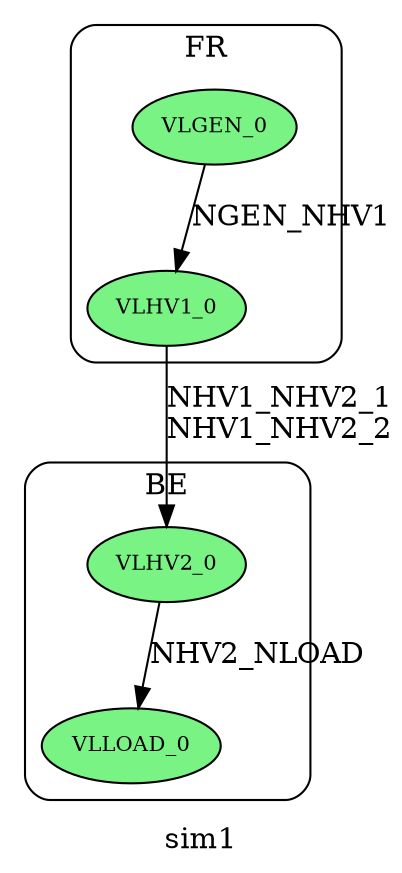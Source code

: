 strict digraph G {
  label=sim1;
  compound=true;
  0 [ label="VLGEN_0" shape="ellipse" style="filled" fontsize="10" fillcolor="#7AF385" tooltip="load=0MW&#13;&#10;max generation=20000MW&#13;&#10;cc=0" ];
  1 [ label="VLHV1_0" shape="ellipse" style="filled" fontsize="10" fillcolor="#7AF385" tooltip="load=0MW&#13;&#10;max generation=0MW&#13;&#10;cc=0" ];
  2 [ label="VLHV2_0" shape="ellipse" style="filled" fontsize="10" fillcolor="#7AF385" tooltip="load=0MW&#13;&#10;max generation=0MW&#13;&#10;cc=0" ];
  3 [ label="VLLOAD_0" shape="ellipse" style="filled" fontsize="10" fillcolor="#7AF385" tooltip="load=600MW&#13;&#10;max generation=0MW&#13;&#10;cc=0" ];
  1 -> 2 [ label="NHV1_NHV2_1\lNHV1_NHV2_2" ];
  0 -> 1 [ label="NGEN_NHV1" ];
  2 -> 3 [ label="NHV2_NLOAD" ];
  subgraph cluster_FR {
    cluster_FR [ shape="point" style="invis" label="" ];
    style=rounded;
    label=FR;
    0;
    1;
  }
  subgraph cluster_BE {
    cluster_BE [ shape="point" style="invis" label="" ];
    style=rounded;
    label=BE;
    2;
    3;
  }
}
